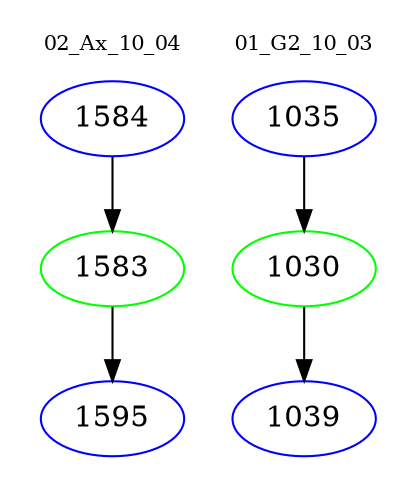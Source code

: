 digraph{
subgraph cluster_0 {
color = white
label = "02_Ax_10_04";
fontsize=10;
T0_1584 [label="1584", color="blue"]
T0_1584 -> T0_1583 [color="black"]
T0_1583 [label="1583", color="green"]
T0_1583 -> T0_1595 [color="black"]
T0_1595 [label="1595", color="blue"]
}
subgraph cluster_1 {
color = white
label = "01_G2_10_03";
fontsize=10;
T1_1035 [label="1035", color="blue"]
T1_1035 -> T1_1030 [color="black"]
T1_1030 [label="1030", color="green"]
T1_1030 -> T1_1039 [color="black"]
T1_1039 [label="1039", color="blue"]
}
}
